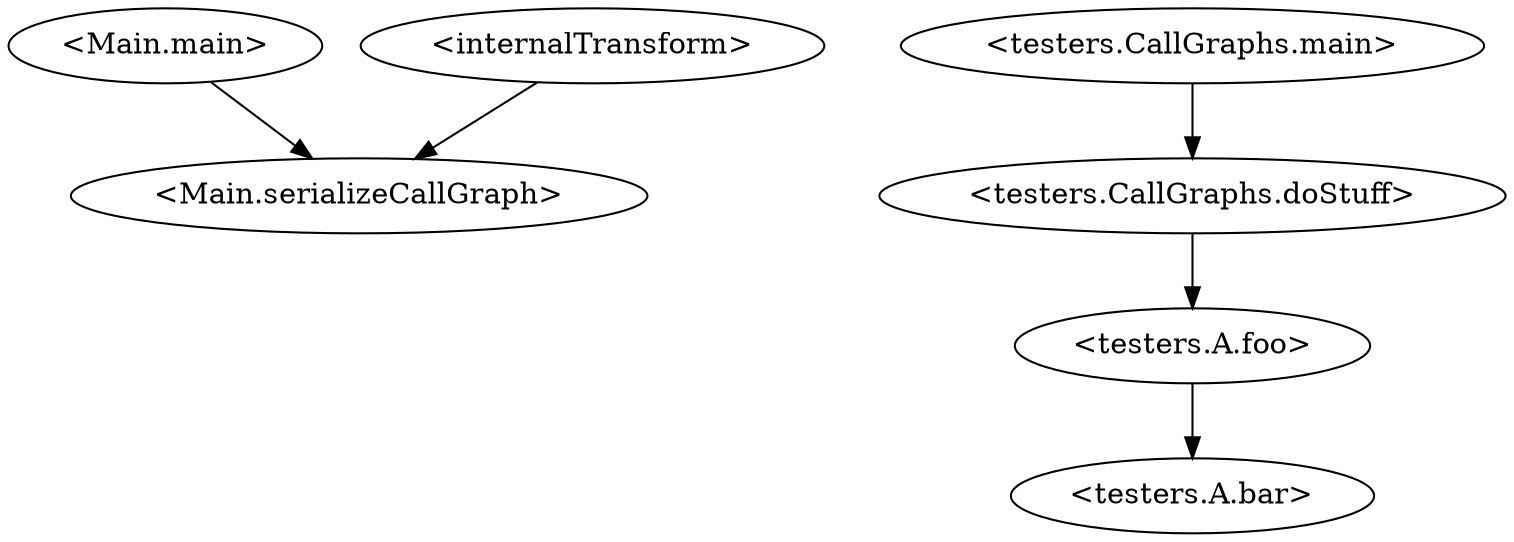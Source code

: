 digraph "call-graph" {
	"<Main.main>"->"<Main.serializeCallGraph>";
	"<internalTransform>"->"<Main.serializeCallGraph>";
	"<testers.CallGraphs.main>"->"<testers.CallGraphs.doStuff>";
	"<testers.CallGraphs.doStuff>"->"<testers.A.foo>";
	"<testers.A.foo>"->"<testers.A.bar>";
}